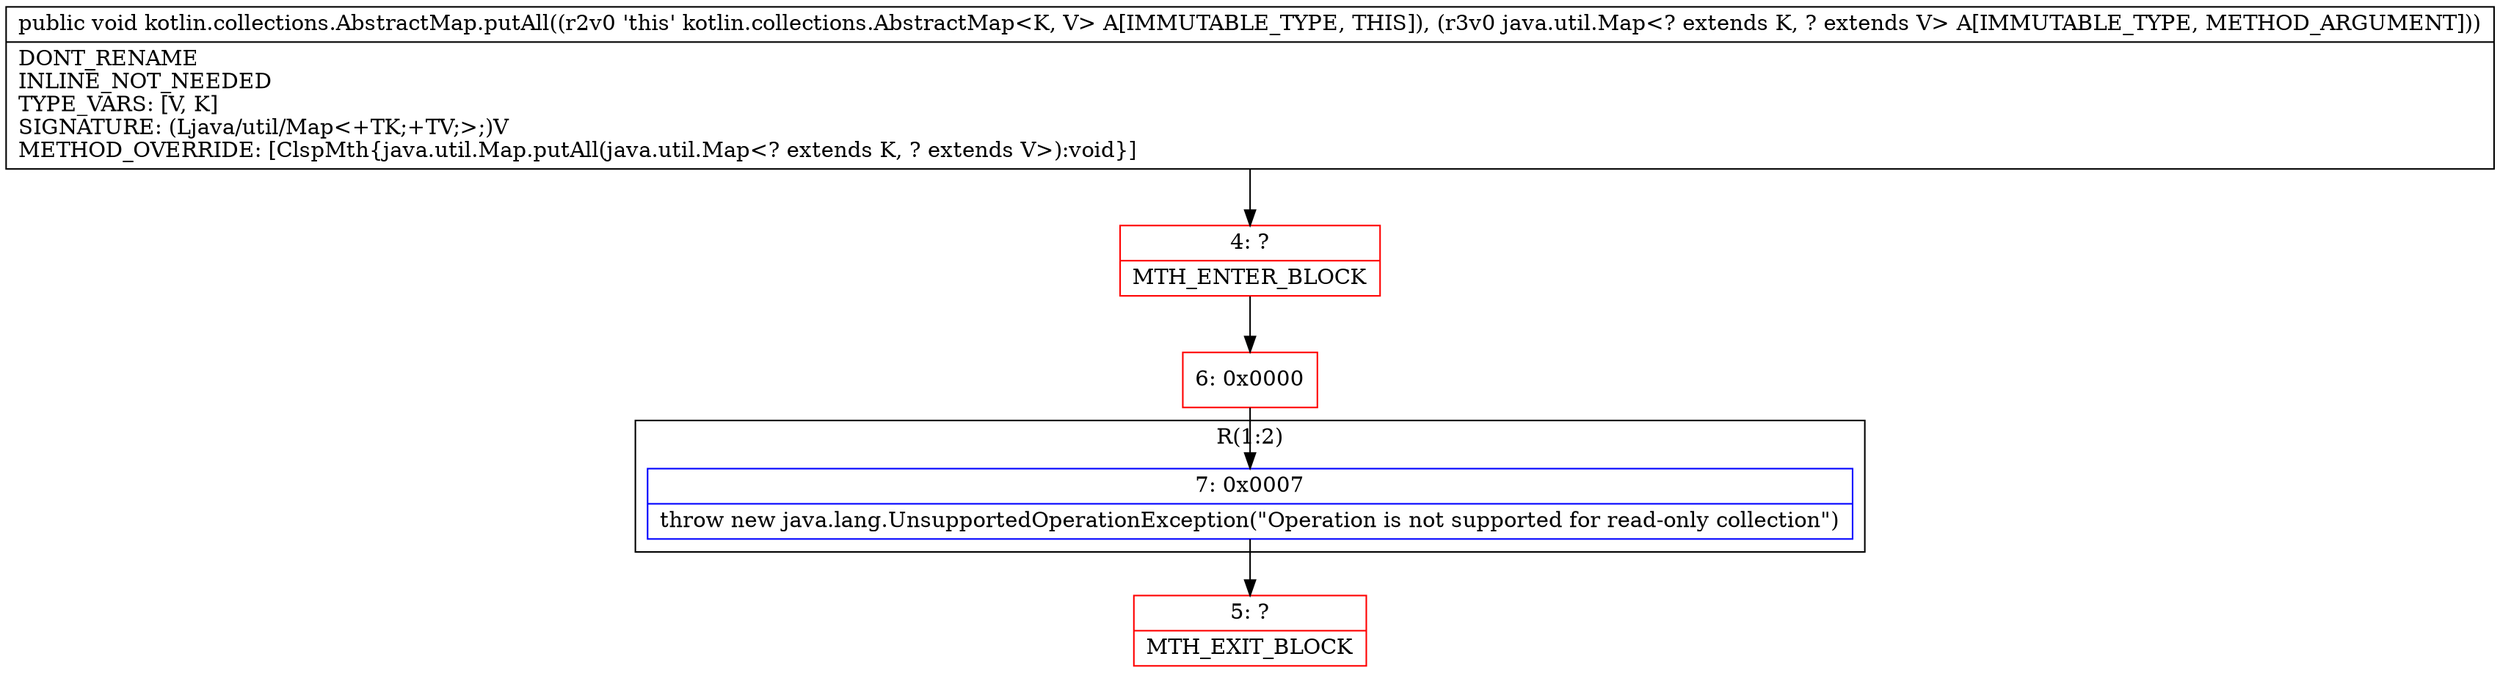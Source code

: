 digraph "CFG forkotlin.collections.AbstractMap.putAll(Ljava\/util\/Map;)V" {
subgraph cluster_Region_1260551176 {
label = "R(1:2)";
node [shape=record,color=blue];
Node_7 [shape=record,label="{7\:\ 0x0007|throw new java.lang.UnsupportedOperationException(\"Operation is not supported for read\-only collection\")\l}"];
}
Node_4 [shape=record,color=red,label="{4\:\ ?|MTH_ENTER_BLOCK\l}"];
Node_6 [shape=record,color=red,label="{6\:\ 0x0000}"];
Node_5 [shape=record,color=red,label="{5\:\ ?|MTH_EXIT_BLOCK\l}"];
MethodNode[shape=record,label="{public void kotlin.collections.AbstractMap.putAll((r2v0 'this' kotlin.collections.AbstractMap\<K, V\> A[IMMUTABLE_TYPE, THIS]), (r3v0 java.util.Map\<? extends K, ? extends V\> A[IMMUTABLE_TYPE, METHOD_ARGUMENT]))  | DONT_RENAME\lINLINE_NOT_NEEDED\lTYPE_VARS: [V, K]\lSIGNATURE: (Ljava\/util\/Map\<+TK;+TV;\>;)V\lMETHOD_OVERRIDE: [ClspMth\{java.util.Map.putAll(java.util.Map\<? extends K, ? extends V\>):void\}]\l}"];
MethodNode -> Node_4;Node_7 -> Node_5;
Node_4 -> Node_6;
Node_6 -> Node_7;
}

